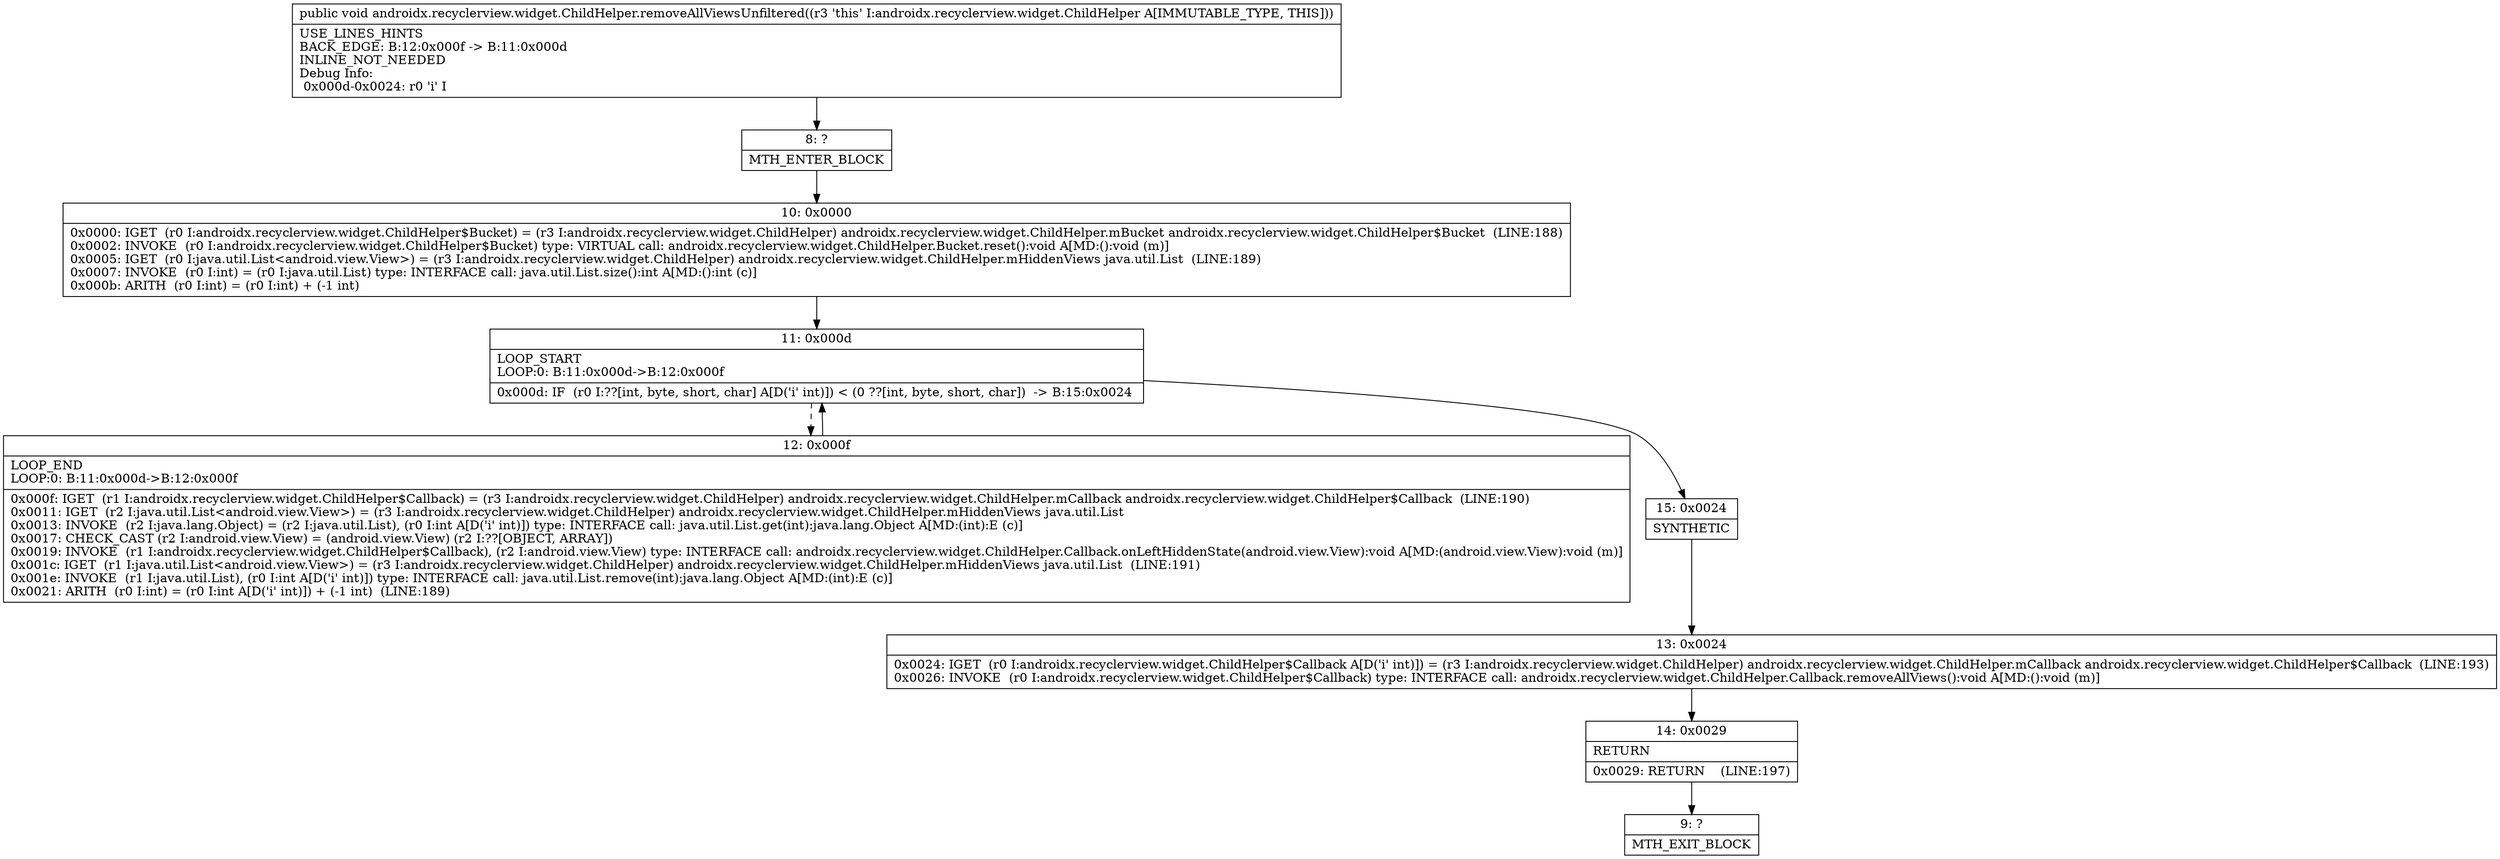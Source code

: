 digraph "CFG forandroidx.recyclerview.widget.ChildHelper.removeAllViewsUnfiltered()V" {
Node_8 [shape=record,label="{8\:\ ?|MTH_ENTER_BLOCK\l}"];
Node_10 [shape=record,label="{10\:\ 0x0000|0x0000: IGET  (r0 I:androidx.recyclerview.widget.ChildHelper$Bucket) = (r3 I:androidx.recyclerview.widget.ChildHelper) androidx.recyclerview.widget.ChildHelper.mBucket androidx.recyclerview.widget.ChildHelper$Bucket  (LINE:188)\l0x0002: INVOKE  (r0 I:androidx.recyclerview.widget.ChildHelper$Bucket) type: VIRTUAL call: androidx.recyclerview.widget.ChildHelper.Bucket.reset():void A[MD:():void (m)]\l0x0005: IGET  (r0 I:java.util.List\<android.view.View\>) = (r3 I:androidx.recyclerview.widget.ChildHelper) androidx.recyclerview.widget.ChildHelper.mHiddenViews java.util.List  (LINE:189)\l0x0007: INVOKE  (r0 I:int) = (r0 I:java.util.List) type: INTERFACE call: java.util.List.size():int A[MD:():int (c)]\l0x000b: ARITH  (r0 I:int) = (r0 I:int) + (\-1 int) \l}"];
Node_11 [shape=record,label="{11\:\ 0x000d|LOOP_START\lLOOP:0: B:11:0x000d\-\>B:12:0x000f\l|0x000d: IF  (r0 I:??[int, byte, short, char] A[D('i' int)]) \< (0 ??[int, byte, short, char])  \-\> B:15:0x0024 \l}"];
Node_12 [shape=record,label="{12\:\ 0x000f|LOOP_END\lLOOP:0: B:11:0x000d\-\>B:12:0x000f\l|0x000f: IGET  (r1 I:androidx.recyclerview.widget.ChildHelper$Callback) = (r3 I:androidx.recyclerview.widget.ChildHelper) androidx.recyclerview.widget.ChildHelper.mCallback androidx.recyclerview.widget.ChildHelper$Callback  (LINE:190)\l0x0011: IGET  (r2 I:java.util.List\<android.view.View\>) = (r3 I:androidx.recyclerview.widget.ChildHelper) androidx.recyclerview.widget.ChildHelper.mHiddenViews java.util.List \l0x0013: INVOKE  (r2 I:java.lang.Object) = (r2 I:java.util.List), (r0 I:int A[D('i' int)]) type: INTERFACE call: java.util.List.get(int):java.lang.Object A[MD:(int):E (c)]\l0x0017: CHECK_CAST (r2 I:android.view.View) = (android.view.View) (r2 I:??[OBJECT, ARRAY]) \l0x0019: INVOKE  (r1 I:androidx.recyclerview.widget.ChildHelper$Callback), (r2 I:android.view.View) type: INTERFACE call: androidx.recyclerview.widget.ChildHelper.Callback.onLeftHiddenState(android.view.View):void A[MD:(android.view.View):void (m)]\l0x001c: IGET  (r1 I:java.util.List\<android.view.View\>) = (r3 I:androidx.recyclerview.widget.ChildHelper) androidx.recyclerview.widget.ChildHelper.mHiddenViews java.util.List  (LINE:191)\l0x001e: INVOKE  (r1 I:java.util.List), (r0 I:int A[D('i' int)]) type: INTERFACE call: java.util.List.remove(int):java.lang.Object A[MD:(int):E (c)]\l0x0021: ARITH  (r0 I:int) = (r0 I:int A[D('i' int)]) + (\-1 int)  (LINE:189)\l}"];
Node_15 [shape=record,label="{15\:\ 0x0024|SYNTHETIC\l}"];
Node_13 [shape=record,label="{13\:\ 0x0024|0x0024: IGET  (r0 I:androidx.recyclerview.widget.ChildHelper$Callback A[D('i' int)]) = (r3 I:androidx.recyclerview.widget.ChildHelper) androidx.recyclerview.widget.ChildHelper.mCallback androidx.recyclerview.widget.ChildHelper$Callback  (LINE:193)\l0x0026: INVOKE  (r0 I:androidx.recyclerview.widget.ChildHelper$Callback) type: INTERFACE call: androidx.recyclerview.widget.ChildHelper.Callback.removeAllViews():void A[MD:():void (m)]\l}"];
Node_14 [shape=record,label="{14\:\ 0x0029|RETURN\l|0x0029: RETURN    (LINE:197)\l}"];
Node_9 [shape=record,label="{9\:\ ?|MTH_EXIT_BLOCK\l}"];
MethodNode[shape=record,label="{public void androidx.recyclerview.widget.ChildHelper.removeAllViewsUnfiltered((r3 'this' I:androidx.recyclerview.widget.ChildHelper A[IMMUTABLE_TYPE, THIS]))  | USE_LINES_HINTS\lBACK_EDGE: B:12:0x000f \-\> B:11:0x000d\lINLINE_NOT_NEEDED\lDebug Info:\l  0x000d\-0x0024: r0 'i' I\l}"];
MethodNode -> Node_8;Node_8 -> Node_10;
Node_10 -> Node_11;
Node_11 -> Node_12[style=dashed];
Node_11 -> Node_15;
Node_12 -> Node_11;
Node_15 -> Node_13;
Node_13 -> Node_14;
Node_14 -> Node_9;
}

